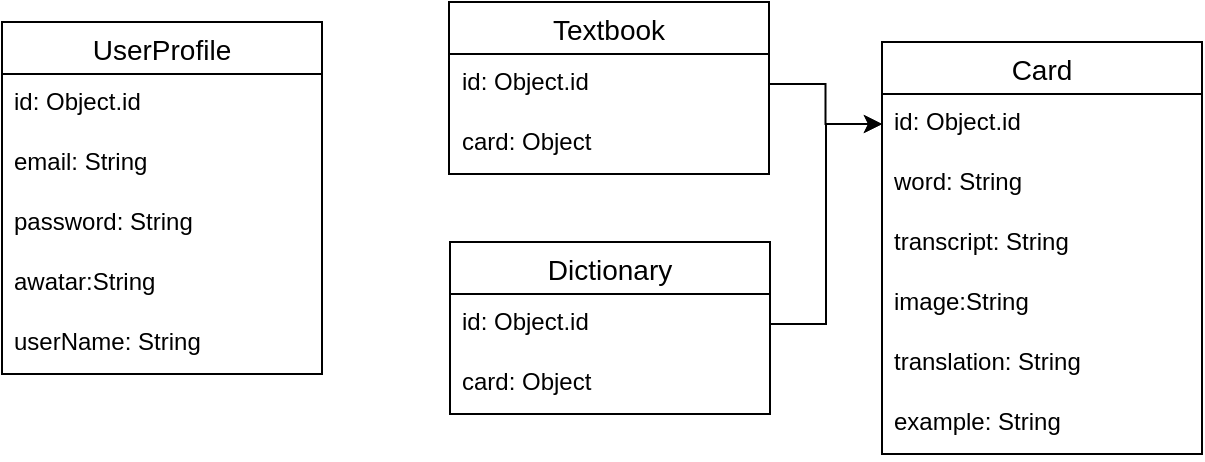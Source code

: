 <mxfile version="21.3.5" type="device">
  <diagram name="Страница 1" id="Mmk7qtwECkOzyaAEaNmo">
    <mxGraphModel dx="1434" dy="796" grid="1" gridSize="10" guides="1" tooltips="1" connect="1" arrows="1" fold="1" page="1" pageScale="1" pageWidth="827" pageHeight="1169" math="0" shadow="0">
      <root>
        <mxCell id="0" />
        <mxCell id="1" parent="0" />
        <mxCell id="1BnW7BVGwGbX4q8_IPFz-18" value="Textbook" style="swimlane;fontStyle=0;childLayout=stackLayout;horizontal=1;startSize=26;horizontalStack=0;resizeParent=1;resizeParentMax=0;resizeLast=0;collapsible=1;marginBottom=0;align=center;fontSize=14;" vertex="1" parent="1">
          <mxGeometry x="333.5" y="340" width="160" height="86" as="geometry" />
        </mxCell>
        <mxCell id="1BnW7BVGwGbX4q8_IPFz-19" value="id: Object.id" style="text;strokeColor=none;fillColor=none;spacingLeft=4;spacingRight=4;overflow=hidden;rotatable=0;points=[[0,0.5],[1,0.5]];portConstraint=eastwest;fontSize=12;whiteSpace=wrap;html=1;" vertex="1" parent="1BnW7BVGwGbX4q8_IPFz-18">
          <mxGeometry y="26" width="160" height="30" as="geometry" />
        </mxCell>
        <mxCell id="1BnW7BVGwGbX4q8_IPFz-20" value="card: Object" style="text;strokeColor=none;fillColor=none;spacingLeft=4;spacingRight=4;overflow=hidden;rotatable=0;points=[[0,0.5],[1,0.5]];portConstraint=eastwest;fontSize=12;whiteSpace=wrap;html=1;" vertex="1" parent="1BnW7BVGwGbX4q8_IPFz-18">
          <mxGeometry y="56" width="160" height="30" as="geometry" />
        </mxCell>
        <mxCell id="1BnW7BVGwGbX4q8_IPFz-25" value="UserProfile" style="swimlane;fontStyle=0;childLayout=stackLayout;horizontal=1;startSize=26;horizontalStack=0;resizeParent=1;resizeParentMax=0;resizeLast=0;collapsible=1;marginBottom=0;align=center;fontSize=14;" vertex="1" parent="1">
          <mxGeometry x="110" y="350" width="160" height="176" as="geometry" />
        </mxCell>
        <mxCell id="1BnW7BVGwGbX4q8_IPFz-26" value="id: Object.id" style="text;strokeColor=none;fillColor=none;spacingLeft=4;spacingRight=4;overflow=hidden;rotatable=0;points=[[0,0.5],[1,0.5]];portConstraint=eastwest;fontSize=12;whiteSpace=wrap;html=1;" vertex="1" parent="1BnW7BVGwGbX4q8_IPFz-25">
          <mxGeometry y="26" width="160" height="30" as="geometry" />
        </mxCell>
        <mxCell id="1BnW7BVGwGbX4q8_IPFz-27" value="email: String" style="text;strokeColor=none;fillColor=none;spacingLeft=4;spacingRight=4;overflow=hidden;rotatable=0;points=[[0,0.5],[1,0.5]];portConstraint=eastwest;fontSize=12;whiteSpace=wrap;html=1;" vertex="1" parent="1BnW7BVGwGbX4q8_IPFz-25">
          <mxGeometry y="56" width="160" height="30" as="geometry" />
        </mxCell>
        <mxCell id="1BnW7BVGwGbX4q8_IPFz-28" value="password: String" style="text;strokeColor=none;fillColor=none;spacingLeft=4;spacingRight=4;overflow=hidden;rotatable=0;points=[[0,0.5],[1,0.5]];portConstraint=eastwest;fontSize=12;whiteSpace=wrap;html=1;" vertex="1" parent="1BnW7BVGwGbX4q8_IPFz-25">
          <mxGeometry y="86" width="160" height="30" as="geometry" />
        </mxCell>
        <mxCell id="1BnW7BVGwGbX4q8_IPFz-29" value="awatar:String&lt;br&gt;" style="text;strokeColor=none;fillColor=none;spacingLeft=4;spacingRight=4;overflow=hidden;rotatable=0;points=[[0,0.5],[1,0.5]];portConstraint=eastwest;fontSize=12;whiteSpace=wrap;html=1;" vertex="1" parent="1BnW7BVGwGbX4q8_IPFz-25">
          <mxGeometry y="116" width="160" height="30" as="geometry" />
        </mxCell>
        <mxCell id="1BnW7BVGwGbX4q8_IPFz-30" value="userName: String" style="text;strokeColor=none;fillColor=none;spacingLeft=4;spacingRight=4;overflow=hidden;rotatable=0;points=[[0,0.5],[1,0.5]];portConstraint=eastwest;fontSize=12;whiteSpace=wrap;html=1;" vertex="1" parent="1BnW7BVGwGbX4q8_IPFz-25">
          <mxGeometry y="146" width="160" height="30" as="geometry" />
        </mxCell>
        <mxCell id="1BnW7BVGwGbX4q8_IPFz-31" value="Card" style="swimlane;fontStyle=0;childLayout=stackLayout;horizontal=1;startSize=26;horizontalStack=0;resizeParent=1;resizeParentMax=0;resizeLast=0;collapsible=1;marginBottom=0;align=center;fontSize=14;" vertex="1" parent="1">
          <mxGeometry x="550" y="360" width="160" height="206" as="geometry" />
        </mxCell>
        <mxCell id="1BnW7BVGwGbX4q8_IPFz-32" value="id: Object.id" style="text;strokeColor=none;fillColor=none;spacingLeft=4;spacingRight=4;overflow=hidden;rotatable=0;points=[[0,0.5],[1,0.5]];portConstraint=eastwest;fontSize=12;whiteSpace=wrap;html=1;" vertex="1" parent="1BnW7BVGwGbX4q8_IPFz-31">
          <mxGeometry y="26" width="160" height="30" as="geometry" />
        </mxCell>
        <mxCell id="1BnW7BVGwGbX4q8_IPFz-33" value="word: String" style="text;strokeColor=none;fillColor=none;spacingLeft=4;spacingRight=4;overflow=hidden;rotatable=0;points=[[0,0.5],[1,0.5]];portConstraint=eastwest;fontSize=12;whiteSpace=wrap;html=1;" vertex="1" parent="1BnW7BVGwGbX4q8_IPFz-31">
          <mxGeometry y="56" width="160" height="30" as="geometry" />
        </mxCell>
        <mxCell id="1BnW7BVGwGbX4q8_IPFz-34" value="transcript: String" style="text;strokeColor=none;fillColor=none;spacingLeft=4;spacingRight=4;overflow=hidden;rotatable=0;points=[[0,0.5],[1,0.5]];portConstraint=eastwest;fontSize=12;whiteSpace=wrap;html=1;" vertex="1" parent="1BnW7BVGwGbX4q8_IPFz-31">
          <mxGeometry y="86" width="160" height="30" as="geometry" />
        </mxCell>
        <mxCell id="1BnW7BVGwGbX4q8_IPFz-35" value="image:String" style="text;strokeColor=none;fillColor=none;spacingLeft=4;spacingRight=4;overflow=hidden;rotatable=0;points=[[0,0.5],[1,0.5]];portConstraint=eastwest;fontSize=12;whiteSpace=wrap;html=1;" vertex="1" parent="1BnW7BVGwGbX4q8_IPFz-31">
          <mxGeometry y="116" width="160" height="30" as="geometry" />
        </mxCell>
        <mxCell id="1BnW7BVGwGbX4q8_IPFz-36" value="translation: String" style="text;strokeColor=none;fillColor=none;spacingLeft=4;spacingRight=4;overflow=hidden;rotatable=0;points=[[0,0.5],[1,0.5]];portConstraint=eastwest;fontSize=12;whiteSpace=wrap;html=1;" vertex="1" parent="1BnW7BVGwGbX4q8_IPFz-31">
          <mxGeometry y="146" width="160" height="30" as="geometry" />
        </mxCell>
        <mxCell id="1BnW7BVGwGbX4q8_IPFz-37" value="example: String" style="text;strokeColor=none;fillColor=none;spacingLeft=4;spacingRight=4;overflow=hidden;rotatable=0;points=[[0,0.5],[1,0.5]];portConstraint=eastwest;fontSize=12;whiteSpace=wrap;html=1;" vertex="1" parent="1BnW7BVGwGbX4q8_IPFz-31">
          <mxGeometry y="176" width="160" height="30" as="geometry" />
        </mxCell>
        <mxCell id="1BnW7BVGwGbX4q8_IPFz-47" value="Dictionary" style="swimlane;fontStyle=0;childLayout=stackLayout;horizontal=1;startSize=26;horizontalStack=0;resizeParent=1;resizeParentMax=0;resizeLast=0;collapsible=1;marginBottom=0;align=center;fontSize=14;" vertex="1" parent="1">
          <mxGeometry x="334" y="460" width="160" height="86" as="geometry" />
        </mxCell>
        <mxCell id="1BnW7BVGwGbX4q8_IPFz-48" value="id: Object.id" style="text;strokeColor=none;fillColor=none;spacingLeft=4;spacingRight=4;overflow=hidden;rotatable=0;points=[[0,0.5],[1,0.5]];portConstraint=eastwest;fontSize=12;whiteSpace=wrap;html=1;" vertex="1" parent="1BnW7BVGwGbX4q8_IPFz-47">
          <mxGeometry y="26" width="160" height="30" as="geometry" />
        </mxCell>
        <mxCell id="1BnW7BVGwGbX4q8_IPFz-49" value="card: Object" style="text;strokeColor=none;fillColor=none;spacingLeft=4;spacingRight=4;overflow=hidden;rotatable=0;points=[[0,0.5],[1,0.5]];portConstraint=eastwest;fontSize=12;whiteSpace=wrap;html=1;" vertex="1" parent="1BnW7BVGwGbX4q8_IPFz-47">
          <mxGeometry y="56" width="160" height="30" as="geometry" />
        </mxCell>
        <mxCell id="1BnW7BVGwGbX4q8_IPFz-50" style="edgeStyle=orthogonalEdgeStyle;rounded=0;orthogonalLoop=1;jettySize=auto;html=1;entryX=0;entryY=0.5;entryDx=0;entryDy=0;" edge="1" parent="1" source="1BnW7BVGwGbX4q8_IPFz-48" target="1BnW7BVGwGbX4q8_IPFz-32">
          <mxGeometry relative="1" as="geometry" />
        </mxCell>
        <mxCell id="1BnW7BVGwGbX4q8_IPFz-51" style="edgeStyle=orthogonalEdgeStyle;rounded=0;orthogonalLoop=1;jettySize=auto;html=1;entryX=0;entryY=0.5;entryDx=0;entryDy=0;" edge="1" parent="1" source="1BnW7BVGwGbX4q8_IPFz-19" target="1BnW7BVGwGbX4q8_IPFz-32">
          <mxGeometry relative="1" as="geometry" />
        </mxCell>
      </root>
    </mxGraphModel>
  </diagram>
</mxfile>
